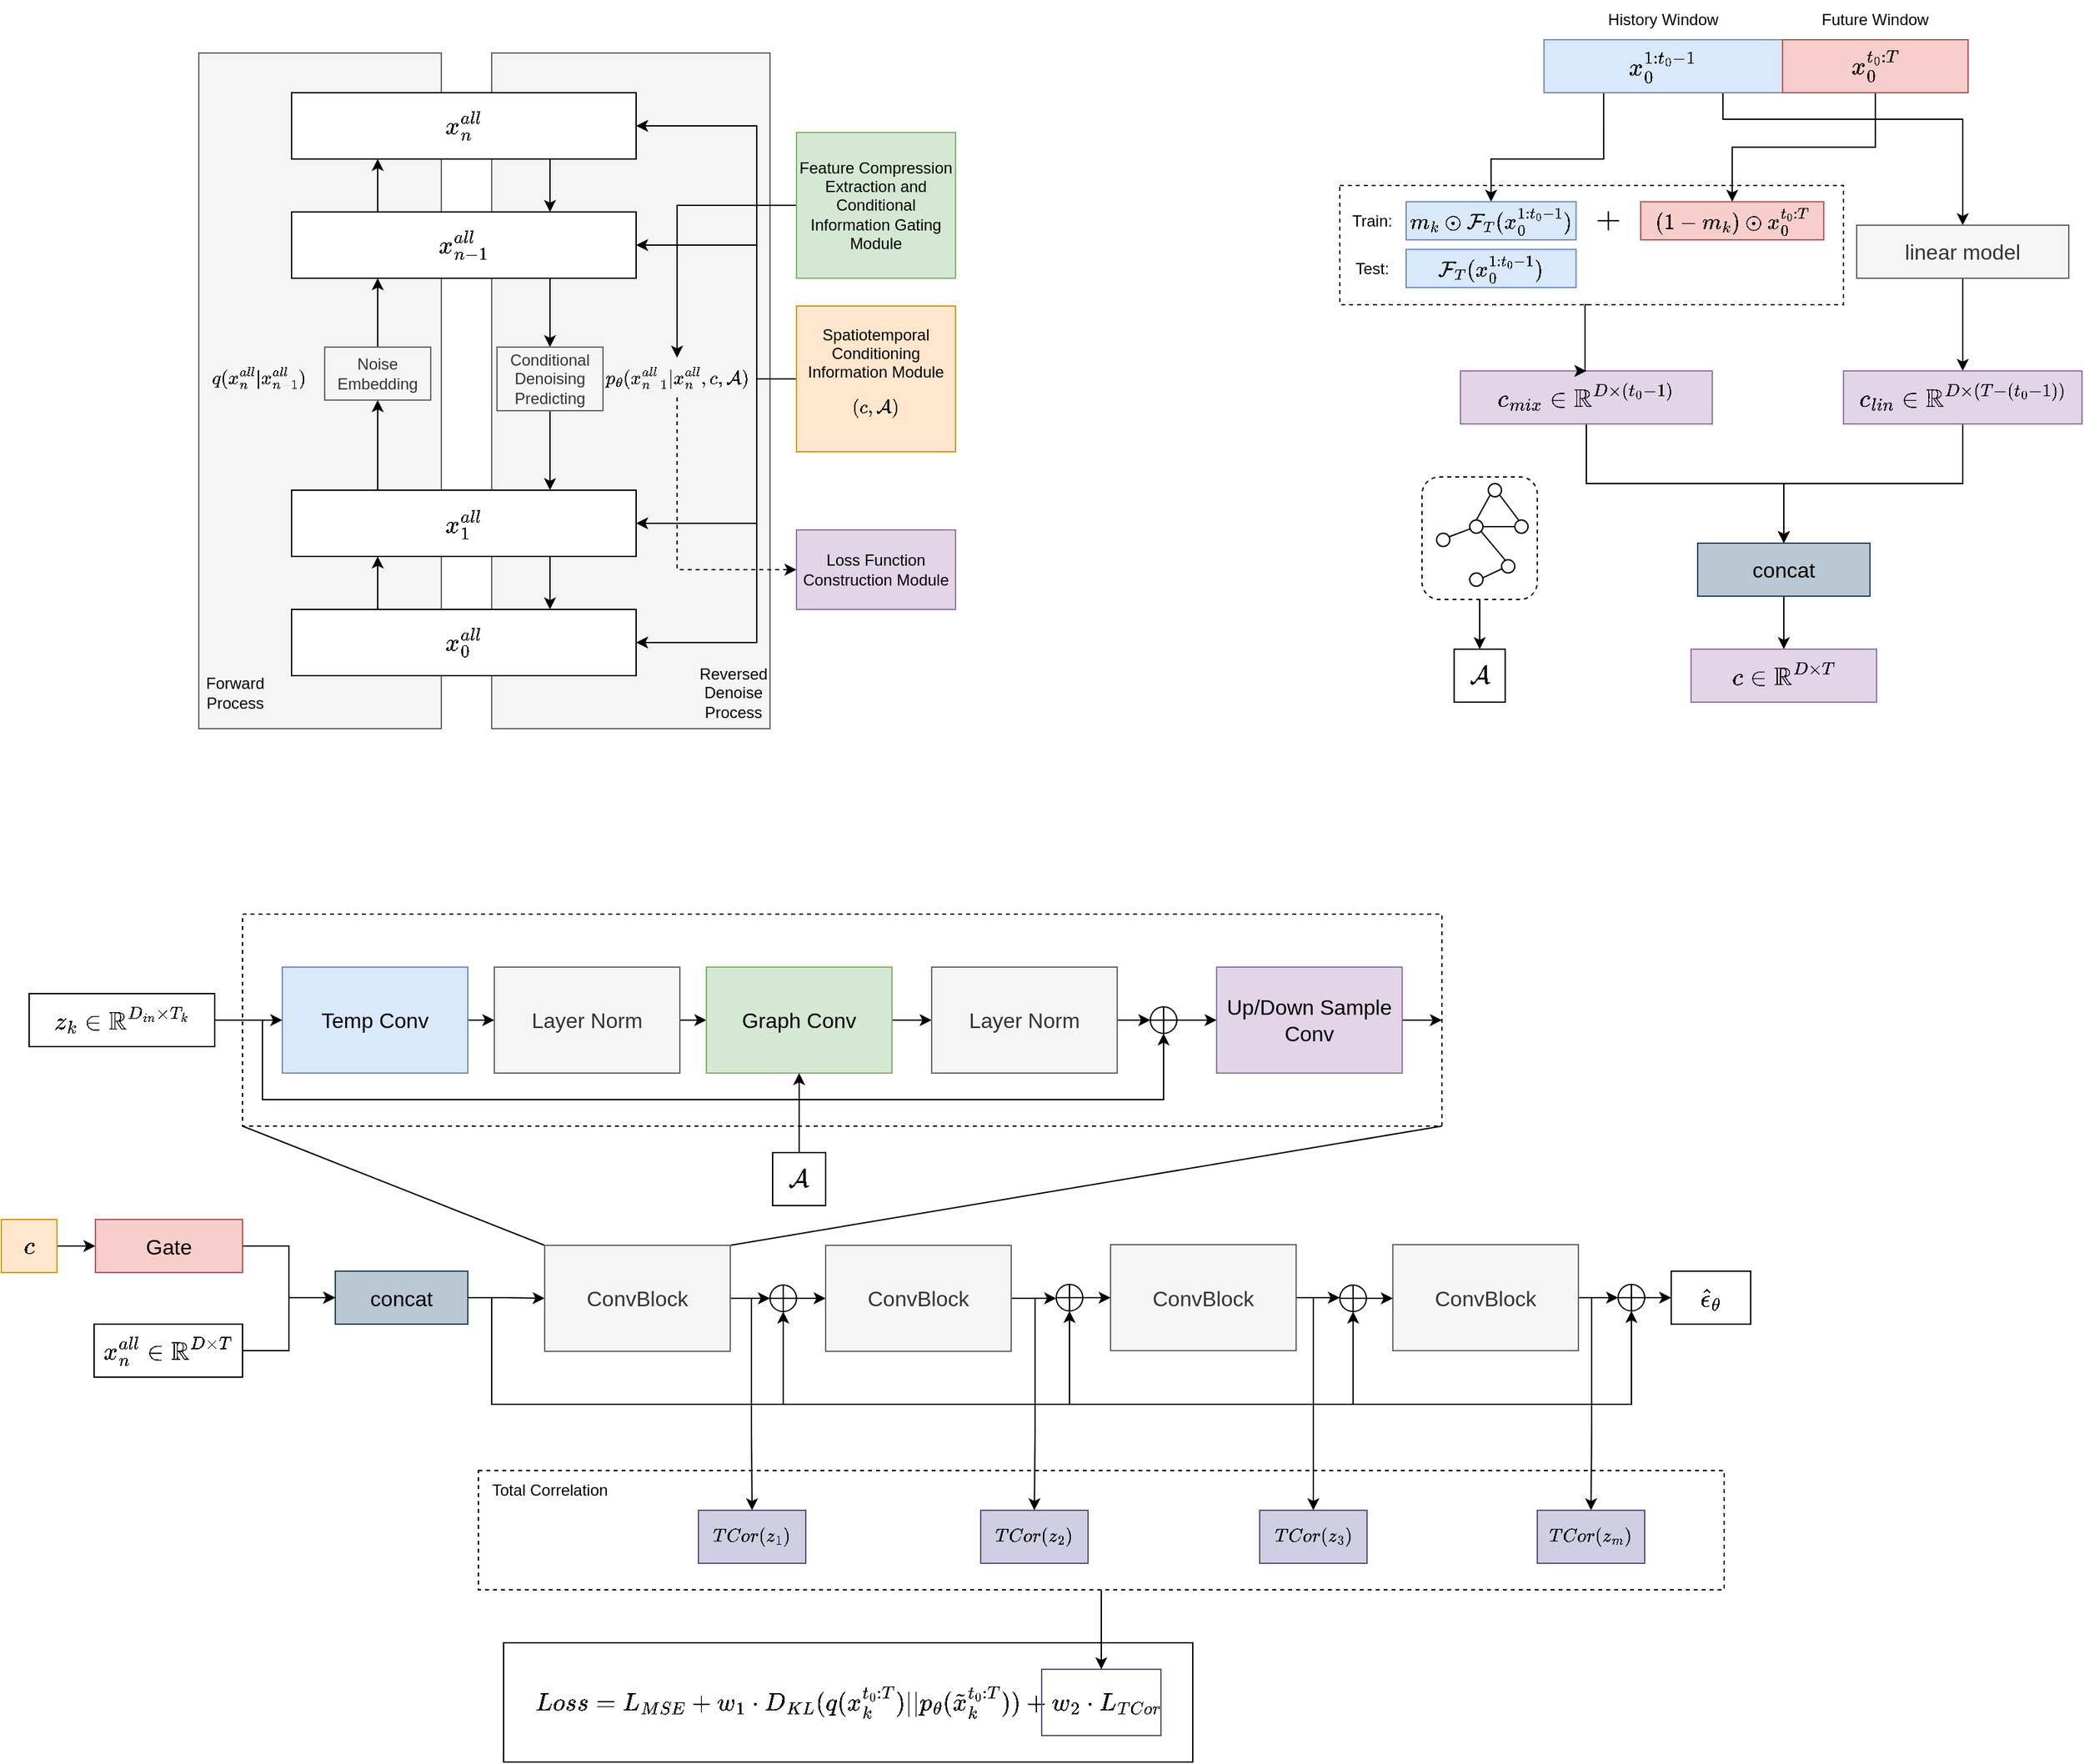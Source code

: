 <mxfile version="26.0.15">
  <diagram name="第 1 页" id="KWx88xQyswHCOicduw9Z">
    <mxGraphModel dx="3272" dy="869" grid="1" gridSize="10" guides="1" tooltips="1" connect="1" arrows="1" fold="1" page="1" pageScale="1" pageWidth="827" pageHeight="1169" math="1" shadow="0">
      <root>
        <mxCell id="0" />
        <mxCell id="1" parent="0" />
        <mxCell id="ZKU5xI0TLplM3zQNoNZ5-23" value="" style="group" parent="1" vertex="1" connectable="0">
          <mxGeometry x="-380" y="300" width="380" height="90" as="geometry" />
        </mxCell>
        <mxCell id="ZKU5xI0TLplM3zQNoNZ5-13" value="" style="rounded=0;whiteSpace=wrap;html=1;dashed=1;" parent="ZKU5xI0TLplM3zQNoNZ5-23" vertex="1">
          <mxGeometry width="380" height="90" as="geometry" />
        </mxCell>
        <mxCell id="ZKU5xI0TLplM3zQNoNZ5-4" value="Train:" style="text;html=1;align=center;verticalAlign=middle;whiteSpace=wrap;rounded=0;" parent="ZKU5xI0TLplM3zQNoNZ5-23" vertex="1">
          <mxGeometry y="15.84" width="48.75" height="21.6" as="geometry" />
        </mxCell>
        <mxCell id="ZKU5xI0TLplM3zQNoNZ5-5" value="Test:" style="text;html=1;align=center;verticalAlign=middle;whiteSpace=wrap;rounded=0;" parent="ZKU5xI0TLplM3zQNoNZ5-23" vertex="1">
          <mxGeometry y="51.84" width="48.75" height="21.6" as="geometry" />
        </mxCell>
        <mxCell id="ZKU5xI0TLplM3zQNoNZ5-9" value="$$m_k \odot \mathcal{F}_{T}(x^{1:{t_0} - 1}_{0})$$" style="rounded=0;whiteSpace=wrap;html=1;fontSize=14;fillColor=#dae8fc;strokeColor=#6c8ebf;" parent="ZKU5xI0TLplM3zQNoNZ5-23" vertex="1">
          <mxGeometry x="50" y="12.24" width="128.25" height="28.8" as="geometry" />
        </mxCell>
        <mxCell id="ZKU5xI0TLplM3zQNoNZ5-10" value="$$(1 - m_k) \odot x^{t_{0} : T}_{0}$$" style="rounded=0;whiteSpace=wrap;html=1;fontSize=14;fillColor=#f8cecc;strokeColor=#b85450;" parent="ZKU5xI0TLplM3zQNoNZ5-23" vertex="1">
          <mxGeometry x="227.0" y="12.24" width="138.125" height="28.8" as="geometry" />
        </mxCell>
        <mxCell id="ZKU5xI0TLplM3zQNoNZ5-11" value="" style="shape=cross;whiteSpace=wrap;html=1;size=0;" parent="ZKU5xI0TLplM3zQNoNZ5-23" vertex="1">
          <mxGeometry x="194.5" y="19.44" width="16.25" height="14.4" as="geometry" />
        </mxCell>
        <mxCell id="ZKU5xI0TLplM3zQNoNZ5-12" value="$$\mathcal{F}_{T}(x^{1:{t_0} - 1}_{0})$$" style="rounded=0;whiteSpace=wrap;html=1;fontSize=14;fillColor=#dae8fc;strokeColor=#6c8ebf;" parent="ZKU5xI0TLplM3zQNoNZ5-23" vertex="1">
          <mxGeometry x="50" y="48.24" width="128.25" height="28.8" as="geometry" />
        </mxCell>
        <mxCell id="oNELUOZZtSvJ4hc-0XsP-104" value="$$Loss = L_{MSE} + w_1 \cdot D_{KL}(q(x_{k}^{t_0:T}) || p_{\theta}(\tilde{x}_{k}^{t_0:T})) + w_2 \cdot L_{TCor}$$" style="rounded=0;whiteSpace=wrap;html=1;fontSize=16;" parent="1" vertex="1">
          <mxGeometry x="-1011" y="1400" width="520" height="90" as="geometry" />
        </mxCell>
        <mxCell id="oNELUOZZtSvJ4hc-0XsP-108" style="edgeStyle=orthogonalEdgeStyle;rounded=0;orthogonalLoop=1;jettySize=auto;html=1;exitX=0.5;exitY=1;exitDx=0;exitDy=0;entryX=0.5;entryY=0;entryDx=0;entryDy=0;" parent="1" source="oNELUOZZtSvJ4hc-0XsP-77" target="oNELUOZZtSvJ4hc-0XsP-106" edge="1">
          <mxGeometry relative="1" as="geometry" />
        </mxCell>
        <mxCell id="oNELUOZZtSvJ4hc-0XsP-77" value="" style="rounded=0;whiteSpace=wrap;html=1;fontSize=16;dashed=1;" parent="1" vertex="1">
          <mxGeometry x="-1030" y="1270" width="940" height="90" as="geometry" />
        </mxCell>
        <mxCell id="oNELUOZZtSvJ4hc-0XsP-15" value="" style="rounded=0;whiteSpace=wrap;html=1;fontSize=16;dashed=1;" parent="1" vertex="1">
          <mxGeometry x="-1208" y="850" width="905" height="160" as="geometry" />
        </mxCell>
        <mxCell id="ZKU5xI0TLplM3zQNoNZ5-57" value="" style="group" parent="1" vertex="1" connectable="0">
          <mxGeometry x="-1020" y="200" width="210" height="510" as="geometry" />
        </mxCell>
        <mxCell id="ZKU5xI0TLplM3zQNoNZ5-58" value="" style="rounded=0;whiteSpace=wrap;html=1;fillColor=#f5f5f5;fontColor=#333333;strokeColor=#666666;" parent="ZKU5xI0TLplM3zQNoNZ5-57" vertex="1">
          <mxGeometry width="210" height="510" as="geometry" />
        </mxCell>
        <mxCell id="ZKU5xI0TLplM3zQNoNZ5-59" value="Reversed Denoise Process" style="text;html=1;align=center;verticalAlign=middle;whiteSpace=wrap;rounded=0;horizontal=1;" parent="ZKU5xI0TLplM3zQNoNZ5-57" vertex="1">
          <mxGeometry x="155.21" y="455" width="54.79" height="55" as="geometry" />
        </mxCell>
        <mxCell id="ZKU5xI0TLplM3zQNoNZ5-60" value="$$p_{\theta}(x_{n-1}^{all}|x_{n}^{all},c,\mathcal{A})$$" style="text;html=1;align=center;verticalAlign=middle;whiteSpace=wrap;rounded=0;" parent="ZKU5xI0TLplM3zQNoNZ5-57" vertex="1">
          <mxGeometry x="107.004" y="230" width="65.749" height="30" as="geometry" />
        </mxCell>
        <mxCell id="ZKU5xI0TLplM3zQNoNZ5-50" value="" style="group" parent="1" vertex="1" connectable="0">
          <mxGeometry x="-1241" y="200" width="183" height="510" as="geometry" />
        </mxCell>
        <mxCell id="ZKU5xI0TLplM3zQNoNZ5-39" value="" style="rounded=0;whiteSpace=wrap;html=1;fillColor=#f5f5f5;fontColor=#333333;strokeColor=#666666;" parent="ZKU5xI0TLplM3zQNoNZ5-50" vertex="1">
          <mxGeometry width="183.0" height="510" as="geometry" />
        </mxCell>
        <mxCell id="ZKU5xI0TLplM3zQNoNZ5-48" value="Forward Process" style="text;html=1;align=center;verticalAlign=middle;whiteSpace=wrap;rounded=0;horizontal=1;" parent="ZKU5xI0TLplM3zQNoNZ5-50" vertex="1">
          <mxGeometry y="455.0" width="54.79" height="55" as="geometry" />
        </mxCell>
        <mxCell id="ZKU5xI0TLplM3zQNoNZ5-56" value="$$q(x_{n}^{all}|x_{n-1}^{all})$$" style="text;html=1;align=center;verticalAlign=middle;whiteSpace=wrap;rounded=0;" parent="ZKU5xI0TLplM3zQNoNZ5-50" vertex="1">
          <mxGeometry x="12.054" y="230.0" width="65.749" height="30.0" as="geometry" />
        </mxCell>
        <mxCell id="kGb5HQO2wLgcptqTeg1q-35" style="edgeStyle=orthogonalEdgeStyle;rounded=0;orthogonalLoop=1;jettySize=auto;html=1;exitX=0.25;exitY=1;exitDx=0;exitDy=0;entryX=0.5;entryY=0;entryDx=0;entryDy=0;" edge="1" parent="1" source="ZKU5xI0TLplM3zQNoNZ5-1" target="ZKU5xI0TLplM3zQNoNZ5-9">
          <mxGeometry relative="1" as="geometry">
            <Array as="points">
              <mxPoint x="-181" y="280" />
              <mxPoint x="-266" y="280" />
            </Array>
          </mxGeometry>
        </mxCell>
        <mxCell id="kGb5HQO2wLgcptqTeg1q-36" style="edgeStyle=orthogonalEdgeStyle;rounded=0;orthogonalLoop=1;jettySize=auto;html=1;exitX=0.75;exitY=1;exitDx=0;exitDy=0;entryX=0.5;entryY=0;entryDx=0;entryDy=0;" edge="1" parent="1" source="ZKU5xI0TLplM3zQNoNZ5-1" target="ZKU5xI0TLplM3zQNoNZ5-20">
          <mxGeometry relative="1" as="geometry">
            <Array as="points">
              <mxPoint x="-91" y="250" />
              <mxPoint x="90" y="250" />
            </Array>
          </mxGeometry>
        </mxCell>
        <mxCell id="ZKU5xI0TLplM3zQNoNZ5-1" value="$$x_0^{1:t_{0}-1}$$" style="rounded=0;whiteSpace=wrap;html=1;fontSize=16;fillColor=#dae8fc;strokeColor=#6c8ebf;" parent="1" vertex="1">
          <mxGeometry x="-225.94" y="190" width="180" height="40" as="geometry" />
        </mxCell>
        <mxCell id="kGb5HQO2wLgcptqTeg1q-37" style="edgeStyle=orthogonalEdgeStyle;rounded=0;orthogonalLoop=1;jettySize=auto;html=1;exitX=0.5;exitY=1;exitDx=0;exitDy=0;entryX=0.5;entryY=0;entryDx=0;entryDy=0;" edge="1" parent="1" source="ZKU5xI0TLplM3zQNoNZ5-3" target="ZKU5xI0TLplM3zQNoNZ5-10">
          <mxGeometry relative="1" as="geometry" />
        </mxCell>
        <mxCell id="ZKU5xI0TLplM3zQNoNZ5-3" value="$$x_0^{t_{0}:T}$$" style="rounded=0;whiteSpace=wrap;html=1;fontSize=16;fillColor=#f8cecc;strokeColor=#b85450;" parent="1" vertex="1">
          <mxGeometry x="-45.94" y="190" width="140" height="40" as="geometry" />
        </mxCell>
        <mxCell id="ZKU5xI0TLplM3zQNoNZ5-6" value="History Window" style="text;html=1;align=center;verticalAlign=middle;whiteSpace=wrap;rounded=0;" parent="1" vertex="1">
          <mxGeometry x="-185.94" y="160" width="100" height="30" as="geometry" />
        </mxCell>
        <mxCell id="ZKU5xI0TLplM3zQNoNZ5-7" value="Future Window" style="text;html=1;align=center;verticalAlign=middle;whiteSpace=wrap;rounded=0;" parent="1" vertex="1">
          <mxGeometry x="-20.94" y="160" width="90" height="30" as="geometry" />
        </mxCell>
        <mxCell id="ZKU5xI0TLplM3zQNoNZ5-25" style="edgeStyle=orthogonalEdgeStyle;rounded=0;orthogonalLoop=1;jettySize=auto;html=1;exitX=0.5;exitY=1;exitDx=0;exitDy=0;entryX=0.5;entryY=0;entryDx=0;entryDy=0;" parent="1" source="ZKU5xI0TLplM3zQNoNZ5-17" target="ZKU5xI0TLplM3zQNoNZ5-26" edge="1">
          <mxGeometry relative="1" as="geometry">
            <mxPoint x="-50" y="560" as="targetPoint" />
          </mxGeometry>
        </mxCell>
        <mxCell id="ZKU5xI0TLplM3zQNoNZ5-17" value="$$c_{mix} \in \mathbb{R}^{D \times (t_0 - 1)}$$" style="rounded=0;whiteSpace=wrap;html=1;fontSize=16;fillColor=#e1d5e7;strokeColor=#9673a6;" parent="1" vertex="1">
          <mxGeometry x="-289" y="440" width="190" height="40" as="geometry" />
        </mxCell>
        <mxCell id="ZKU5xI0TLplM3zQNoNZ5-19" style="edgeStyle=orthogonalEdgeStyle;rounded=0;orthogonalLoop=1;jettySize=auto;html=1;exitX=0.5;exitY=1;exitDx=0;exitDy=0;entryX=0.5;entryY=0;entryDx=0;entryDy=0;" parent="1" source="ZKU5xI0TLplM3zQNoNZ5-13" target="ZKU5xI0TLplM3zQNoNZ5-17" edge="1">
          <mxGeometry relative="1" as="geometry">
            <Array as="points">
              <mxPoint x="-195" y="440" />
            </Array>
          </mxGeometry>
        </mxCell>
        <mxCell id="ZKU5xI0TLplM3zQNoNZ5-24" style="edgeStyle=orthogonalEdgeStyle;rounded=0;orthogonalLoop=1;jettySize=auto;html=1;exitX=0.5;exitY=1;exitDx=0;exitDy=0;entryX=0.5;entryY=0;entryDx=0;entryDy=0;" parent="1" source="ZKU5xI0TLplM3zQNoNZ5-20" target="ZKU5xI0TLplM3zQNoNZ5-22" edge="1">
          <mxGeometry relative="1" as="geometry" />
        </mxCell>
        <mxCell id="ZKU5xI0TLplM3zQNoNZ5-20" value="linear model" style="rounded=0;whiteSpace=wrap;html=1;fontSize=16;fillColor=#f5f5f5;strokeColor=#666666;fontColor=#333333;" parent="1" vertex="1">
          <mxGeometry x="10" y="330" width="160" height="40" as="geometry" />
        </mxCell>
        <mxCell id="ZKU5xI0TLplM3zQNoNZ5-27" style="edgeStyle=orthogonalEdgeStyle;rounded=0;orthogonalLoop=1;jettySize=auto;html=1;exitX=0.5;exitY=1;exitDx=0;exitDy=0;entryX=0.5;entryY=0;entryDx=0;entryDy=0;" parent="1" source="ZKU5xI0TLplM3zQNoNZ5-22" target="ZKU5xI0TLplM3zQNoNZ5-26" edge="1">
          <mxGeometry relative="1" as="geometry" />
        </mxCell>
        <mxCell id="ZKU5xI0TLplM3zQNoNZ5-22" value="$$c_{lin} \in \mathbb{R}^{D \times (T - (t_0 - 1))}$$" style="rounded=0;whiteSpace=wrap;html=1;fontSize=16;fillColor=#e1d5e7;strokeColor=#9673a6;" parent="1" vertex="1">
          <mxGeometry y="440" width="180" height="40" as="geometry" />
        </mxCell>
        <mxCell id="ZKU5xI0TLplM3zQNoNZ5-29" style="edgeStyle=orthogonalEdgeStyle;rounded=0;orthogonalLoop=1;jettySize=auto;html=1;exitX=0.5;exitY=1;exitDx=0;exitDy=0;entryX=0.5;entryY=0;entryDx=0;entryDy=0;" parent="1" source="ZKU5xI0TLplM3zQNoNZ5-26" target="ZKU5xI0TLplM3zQNoNZ5-28" edge="1">
          <mxGeometry relative="1" as="geometry" />
        </mxCell>
        <mxCell id="ZKU5xI0TLplM3zQNoNZ5-26" value="concat" style="rounded=0;whiteSpace=wrap;html=1;fontSize=16;fillColor=#bac8d3;strokeColor=#23445d;" parent="1" vertex="1">
          <mxGeometry x="-110" y="570" width="130" height="40" as="geometry" />
        </mxCell>
        <mxCell id="ZKU5xI0TLplM3zQNoNZ5-28" value="$$c \in \mathbb{R}^{D \times T}$$" style="rounded=0;whiteSpace=wrap;html=1;fontSize=16;fillColor=#e1d5e7;strokeColor=#9673a6;" parent="1" vertex="1">
          <mxGeometry x="-115" y="650" width="140" height="40" as="geometry" />
        </mxCell>
        <mxCell id="ZKU5xI0TLplM3zQNoNZ5-41" style="edgeStyle=orthogonalEdgeStyle;rounded=0;orthogonalLoop=1;jettySize=auto;html=1;exitX=0.25;exitY=0;exitDx=0;exitDy=0;entryX=0.5;entryY=1;entryDx=0;entryDy=0;" parent="1" source="ZKU5xI0TLplM3zQNoNZ5-31" target="ZKU5xI0TLplM3zQNoNZ5-47" edge="1">
          <mxGeometry relative="1" as="geometry">
            <mxPoint x="-1101" y="480" as="targetPoint" />
          </mxGeometry>
        </mxCell>
        <mxCell id="ZKU5xI0TLplM3zQNoNZ5-55" style="edgeStyle=orthogonalEdgeStyle;rounded=0;orthogonalLoop=1;jettySize=auto;html=1;exitX=0.75;exitY=1;exitDx=0;exitDy=0;entryX=0.75;entryY=0;entryDx=0;entryDy=0;" parent="1" source="ZKU5xI0TLplM3zQNoNZ5-31" target="ZKU5xI0TLplM3zQNoNZ5-32" edge="1">
          <mxGeometry relative="1" as="geometry" />
        </mxCell>
        <mxCell id="ZKU5xI0TLplM3zQNoNZ5-31" value="$$x_1^{all}$$" style="rounded=0;whiteSpace=wrap;html=1;strokeColor=default;align=center;verticalAlign=middle;fontFamily=Helvetica;fontSize=16;fontColor=default;fillColor=default;" parent="1" vertex="1">
          <mxGeometry x="-1171" y="530" width="260" height="50" as="geometry" />
        </mxCell>
        <mxCell id="ZKU5xI0TLplM3zQNoNZ5-40" style="edgeStyle=orthogonalEdgeStyle;rounded=0;orthogonalLoop=1;jettySize=auto;html=1;exitX=0.25;exitY=0;exitDx=0;exitDy=0;entryX=0.25;entryY=1;entryDx=0;entryDy=0;" parent="1" source="ZKU5xI0TLplM3zQNoNZ5-32" target="ZKU5xI0TLplM3zQNoNZ5-31" edge="1">
          <mxGeometry relative="1" as="geometry" />
        </mxCell>
        <mxCell id="ZKU5xI0TLplM3zQNoNZ5-32" value="$$x_0^{all}$$" style="rounded=0;whiteSpace=wrap;html=1;fontSize=16;" parent="1" vertex="1">
          <mxGeometry x="-1171" y="620" width="260" height="50" as="geometry" />
        </mxCell>
        <mxCell id="ZKU5xI0TLplM3zQNoNZ5-42" style="edgeStyle=orthogonalEdgeStyle;rounded=0;orthogonalLoop=1;jettySize=auto;html=1;exitX=0.25;exitY=0;exitDx=0;exitDy=0;entryX=0.25;entryY=1;entryDx=0;entryDy=0;" parent="1" source="ZKU5xI0TLplM3zQNoNZ5-33" target="ZKU5xI0TLplM3zQNoNZ5-34" edge="1">
          <mxGeometry relative="1" as="geometry" />
        </mxCell>
        <mxCell id="ZKU5xI0TLplM3zQNoNZ5-53" style="edgeStyle=orthogonalEdgeStyle;rounded=0;orthogonalLoop=1;jettySize=auto;html=1;exitX=0.75;exitY=1;exitDx=0;exitDy=0;entryX=0.5;entryY=0;entryDx=0;entryDy=0;" parent="1" source="ZKU5xI0TLplM3zQNoNZ5-33" target="ZKU5xI0TLplM3zQNoNZ5-52" edge="1">
          <mxGeometry relative="1" as="geometry" />
        </mxCell>
        <mxCell id="ZKU5xI0TLplM3zQNoNZ5-33" value="$$x_{n-1}^{all}$$" style="rounded=0;whiteSpace=wrap;html=1;strokeColor=default;align=center;verticalAlign=middle;fontFamily=Helvetica;fontSize=16;fontColor=default;fillColor=default;" parent="1" vertex="1">
          <mxGeometry x="-1171" y="320" width="260" height="50" as="geometry" />
        </mxCell>
        <mxCell id="ZKU5xI0TLplM3zQNoNZ5-51" style="edgeStyle=orthogonalEdgeStyle;rounded=0;orthogonalLoop=1;jettySize=auto;html=1;exitX=0.75;exitY=1;exitDx=0;exitDy=0;entryX=0.75;entryY=0;entryDx=0;entryDy=0;" parent="1" source="ZKU5xI0TLplM3zQNoNZ5-34" target="ZKU5xI0TLplM3zQNoNZ5-33" edge="1">
          <mxGeometry relative="1" as="geometry" />
        </mxCell>
        <mxCell id="ZKU5xI0TLplM3zQNoNZ5-34" value="$$x_n^{all}$$" style="rounded=0;whiteSpace=wrap;html=1;strokeColor=default;align=center;verticalAlign=middle;fontFamily=Helvetica;fontSize=16;fontColor=default;fillColor=default;" parent="1" vertex="1">
          <mxGeometry x="-1171" y="230" width="260" height="50" as="geometry" />
        </mxCell>
        <mxCell id="ZKU5xI0TLplM3zQNoNZ5-44" style="edgeStyle=orthogonalEdgeStyle;rounded=0;orthogonalLoop=1;jettySize=auto;html=1;entryX=0.25;entryY=1;entryDx=0;entryDy=0;exitX=0.5;exitY=0;exitDx=0;exitDy=0;" parent="1" source="ZKU5xI0TLplM3zQNoNZ5-47" target="ZKU5xI0TLplM3zQNoNZ5-33" edge="1">
          <mxGeometry relative="1" as="geometry">
            <mxPoint x="-1111" y="430" as="sourcePoint" />
            <Array as="points" />
          </mxGeometry>
        </mxCell>
        <mxCell id="ZKU5xI0TLplM3zQNoNZ5-47" value="Noise Embedding" style="rounded=0;whiteSpace=wrap;html=1;fillColor=#f5f5f5;fontColor=#333333;strokeColor=#666666;" parent="1" vertex="1">
          <mxGeometry x="-1146" y="422" width="80" height="40" as="geometry" />
        </mxCell>
        <mxCell id="ZKU5xI0TLplM3zQNoNZ5-54" style="edgeStyle=orthogonalEdgeStyle;rounded=0;orthogonalLoop=1;jettySize=auto;html=1;exitX=0.5;exitY=1;exitDx=0;exitDy=0;entryX=0.75;entryY=0;entryDx=0;entryDy=0;" parent="1" source="ZKU5xI0TLplM3zQNoNZ5-52" target="ZKU5xI0TLplM3zQNoNZ5-31" edge="1">
          <mxGeometry relative="1" as="geometry" />
        </mxCell>
        <mxCell id="ZKU5xI0TLplM3zQNoNZ5-52" value="&lt;div&gt;Conditional Denoising Predicting&lt;/div&gt;" style="rounded=0;whiteSpace=wrap;html=1;fillColor=#f5f5f5;fontColor=#333333;strokeColor=#666666;" parent="1" vertex="1">
          <mxGeometry x="-1016" y="422" width="80" height="48" as="geometry" />
        </mxCell>
        <mxCell id="ZKU5xI0TLplM3zQNoNZ5-63" style="edgeStyle=orthogonalEdgeStyle;rounded=0;orthogonalLoop=1;jettySize=auto;html=1;exitX=0;exitY=0.5;exitDx=0;exitDy=0;entryX=1;entryY=0.5;entryDx=0;entryDy=0;" parent="1" source="ZKU5xI0TLplM3zQNoNZ5-61" target="ZKU5xI0TLplM3zQNoNZ5-34" edge="1">
          <mxGeometry relative="1" as="geometry">
            <mxPoint x="-840" y="330" as="targetPoint" />
            <Array as="points">
              <mxPoint x="-820" y="446" />
              <mxPoint x="-820" y="255" />
            </Array>
          </mxGeometry>
        </mxCell>
        <mxCell id="ZKU5xI0TLplM3zQNoNZ5-64" style="edgeStyle=orthogonalEdgeStyle;rounded=0;orthogonalLoop=1;jettySize=auto;html=1;exitX=0;exitY=0.5;exitDx=0;exitDy=0;entryX=1;entryY=0.5;entryDx=0;entryDy=0;" parent="1" source="ZKU5xI0TLplM3zQNoNZ5-61" target="ZKU5xI0TLplM3zQNoNZ5-33" edge="1">
          <mxGeometry relative="1" as="geometry">
            <Array as="points">
              <mxPoint x="-820" y="446" />
              <mxPoint x="-820" y="345" />
            </Array>
          </mxGeometry>
        </mxCell>
        <mxCell id="ZKU5xI0TLplM3zQNoNZ5-65" style="edgeStyle=orthogonalEdgeStyle;rounded=0;orthogonalLoop=1;jettySize=auto;html=1;exitX=0;exitY=0.5;exitDx=0;exitDy=0;entryX=1;entryY=0.5;entryDx=0;entryDy=0;" parent="1" source="ZKU5xI0TLplM3zQNoNZ5-61" target="ZKU5xI0TLplM3zQNoNZ5-31" edge="1">
          <mxGeometry relative="1" as="geometry">
            <Array as="points">
              <mxPoint x="-820" y="446" />
              <mxPoint x="-820" y="555" />
            </Array>
          </mxGeometry>
        </mxCell>
        <mxCell id="ZKU5xI0TLplM3zQNoNZ5-66" style="edgeStyle=orthogonalEdgeStyle;rounded=0;orthogonalLoop=1;jettySize=auto;html=1;exitX=0;exitY=0.5;exitDx=0;exitDy=0;entryX=1;entryY=0.5;entryDx=0;entryDy=0;" parent="1" source="ZKU5xI0TLplM3zQNoNZ5-61" target="ZKU5xI0TLplM3zQNoNZ5-32" edge="1">
          <mxGeometry relative="1" as="geometry">
            <Array as="points">
              <mxPoint x="-820" y="446" />
              <mxPoint x="-820" y="645" />
            </Array>
          </mxGeometry>
        </mxCell>
        <mxCell id="ZKU5xI0TLplM3zQNoNZ5-61" value="&lt;div&gt;Spatiotemporal Conditioning Information Module&lt;/div&gt;&lt;div&gt;$$(c,\mathcal{A})$$&lt;/div&gt;" style="rounded=0;whiteSpace=wrap;html=1;fillColor=#ffe6cc;strokeColor=#d79b00;" parent="1" vertex="1">
          <mxGeometry x="-790" y="391" width="120" height="110" as="geometry" />
        </mxCell>
        <mxCell id="ZKU5xI0TLplM3zQNoNZ5-68" style="edgeStyle=orthogonalEdgeStyle;rounded=0;orthogonalLoop=1;jettySize=auto;html=1;exitX=0;exitY=0.5;exitDx=0;exitDy=0;entryX=0.5;entryY=0;entryDx=0;entryDy=0;" parent="1" source="ZKU5xI0TLplM3zQNoNZ5-67" target="ZKU5xI0TLplM3zQNoNZ5-60" edge="1">
          <mxGeometry relative="1" as="geometry" />
        </mxCell>
        <mxCell id="ZKU5xI0TLplM3zQNoNZ5-67" value="&lt;p&gt;Feature Compression Extraction and Conditional Information Gating Module&lt;/p&gt;" style="rounded=0;whiteSpace=wrap;html=1;fillColor=#d5e8d4;strokeColor=#82b366;" parent="1" vertex="1">
          <mxGeometry x="-790" y="260" width="120" height="110" as="geometry" />
        </mxCell>
        <mxCell id="ZKU5xI0TLplM3zQNoNZ5-70" value="&lt;p&gt;Loss Function Construction Module&lt;/p&gt;" style="rounded=0;whiteSpace=wrap;html=1;fillColor=#e1d5e7;strokeColor=#9673a6;" parent="1" vertex="1">
          <mxGeometry x="-790" y="560" width="120" height="60" as="geometry" />
        </mxCell>
        <mxCell id="oNELUOZZtSvJ4hc-0XsP-17" style="edgeStyle=orthogonalEdgeStyle;rounded=0;orthogonalLoop=1;jettySize=auto;html=1;exitX=1;exitY=0.5;exitDx=0;exitDy=0;entryX=0;entryY=0.5;entryDx=0;entryDy=0;" parent="1" source="oNELUOZZtSvJ4hc-0XsP-1" target="oNELUOZZtSvJ4hc-0XsP-8" edge="1">
          <mxGeometry relative="1" as="geometry" />
        </mxCell>
        <mxCell id="oNELUOZZtSvJ4hc-0XsP-65" style="edgeStyle=orthogonalEdgeStyle;rounded=0;orthogonalLoop=1;jettySize=auto;html=1;exitX=1;exitY=0.5;exitDx=0;exitDy=0;entryX=0.5;entryY=1;entryDx=0;entryDy=0;" parent="1" source="oNELUOZZtSvJ4hc-0XsP-1" target="oNELUOZZtSvJ4hc-0XsP-55" edge="1">
          <mxGeometry relative="1" as="geometry">
            <Array as="points">
              <mxPoint x="-1020" y="1140" />
              <mxPoint x="-1020" y="1220" />
              <mxPoint x="-800" y="1220" />
            </Array>
          </mxGeometry>
        </mxCell>
        <mxCell id="oNELUOZZtSvJ4hc-0XsP-88" style="edgeStyle=orthogonalEdgeStyle;rounded=0;orthogonalLoop=1;jettySize=auto;html=1;exitX=1;exitY=0.5;exitDx=0;exitDy=0;entryX=0.5;entryY=1;entryDx=0;entryDy=0;" parent="1" source="oNELUOZZtSvJ4hc-0XsP-1" target="oNELUOZZtSvJ4hc-0XsP-57" edge="1">
          <mxGeometry relative="1" as="geometry">
            <Array as="points">
              <mxPoint x="-1020" y="1140" />
              <mxPoint x="-1020" y="1220" />
              <mxPoint x="-370" y="1220" />
            </Array>
          </mxGeometry>
        </mxCell>
        <mxCell id="oNELUOZZtSvJ4hc-0XsP-90" style="edgeStyle=orthogonalEdgeStyle;rounded=0;orthogonalLoop=1;jettySize=auto;html=1;exitX=1;exitY=0.5;exitDx=0;exitDy=0;entryX=0.5;entryY=1;entryDx=0;entryDy=0;" parent="1" source="oNELUOZZtSvJ4hc-0XsP-1" target="oNELUOZZtSvJ4hc-0XsP-68" edge="1">
          <mxGeometry relative="1" as="geometry">
            <Array as="points">
              <mxPoint x="-1020" y="1140" />
              <mxPoint x="-1020" y="1220" />
              <mxPoint x="-160" y="1220" />
            </Array>
          </mxGeometry>
        </mxCell>
        <mxCell id="oNELUOZZtSvJ4hc-0XsP-99" style="edgeStyle=orthogonalEdgeStyle;rounded=0;orthogonalLoop=1;jettySize=auto;html=1;exitX=1;exitY=0.5;exitDx=0;exitDy=0;entryX=0.5;entryY=1;entryDx=0;entryDy=0;" parent="1" source="oNELUOZZtSvJ4hc-0XsP-1" target="oNELUOZZtSvJ4hc-0XsP-56" edge="1">
          <mxGeometry relative="1" as="geometry">
            <Array as="points">
              <mxPoint x="-1020" y="1139" />
              <mxPoint x="-1020" y="1220" />
              <mxPoint x="-584" y="1220" />
            </Array>
          </mxGeometry>
        </mxCell>
        <mxCell id="oNELUOZZtSvJ4hc-0XsP-1" value="concat" style="rounded=0;whiteSpace=wrap;html=1;fontSize=16;fillColor=#bac8d3;strokeColor=#23445d;" parent="1" vertex="1">
          <mxGeometry x="-1138" y="1119.5" width="100" height="40" as="geometry" />
        </mxCell>
        <mxCell id="oNELUOZZtSvJ4hc-0XsP-5" style="edgeStyle=orthogonalEdgeStyle;rounded=0;orthogonalLoop=1;jettySize=auto;html=1;exitX=1;exitY=0.5;exitDx=0;exitDy=0;entryX=0;entryY=0.5;entryDx=0;entryDy=0;" parent="1" source="oNELUOZZtSvJ4hc-0XsP-2" target="oNELUOZZtSvJ4hc-0XsP-4" edge="1">
          <mxGeometry relative="1" as="geometry" />
        </mxCell>
        <mxCell id="oNELUOZZtSvJ4hc-0XsP-2" value="$$c$$" style="rounded=0;whiteSpace=wrap;html=1;fontSize=16;fillColor=#ffe6cc;strokeColor=#d79b00;" parent="1" vertex="1">
          <mxGeometry x="-1390" y="1080.5" width="42" height="40" as="geometry" />
        </mxCell>
        <mxCell id="oNELUOZZtSvJ4hc-0XsP-6" style="edgeStyle=orthogonalEdgeStyle;rounded=0;orthogonalLoop=1;jettySize=auto;html=1;exitX=1;exitY=0.5;exitDx=0;exitDy=0;entryX=0;entryY=0.5;entryDx=0;entryDy=0;" parent="1" source="oNELUOZZtSvJ4hc-0XsP-3" target="oNELUOZZtSvJ4hc-0XsP-1" edge="1">
          <mxGeometry relative="1" as="geometry" />
        </mxCell>
        <mxCell id="oNELUOZZtSvJ4hc-0XsP-3" value="$$x_n^{all} \in \mathbb{R}^{D \times T}$$" style="rounded=0;whiteSpace=wrap;html=1;fontSize=16;" parent="1" vertex="1">
          <mxGeometry x="-1320" y="1159.5" width="112" height="40" as="geometry" />
        </mxCell>
        <mxCell id="oNELUOZZtSvJ4hc-0XsP-7" style="edgeStyle=orthogonalEdgeStyle;rounded=0;orthogonalLoop=1;jettySize=auto;html=1;exitX=1;exitY=0.5;exitDx=0;exitDy=0;entryX=0;entryY=0.5;entryDx=0;entryDy=0;" parent="1" source="oNELUOZZtSvJ4hc-0XsP-4" target="oNELUOZZtSvJ4hc-0XsP-1" edge="1">
          <mxGeometry relative="1" as="geometry" />
        </mxCell>
        <mxCell id="oNELUOZZtSvJ4hc-0XsP-4" value="Gate" style="rounded=0;whiteSpace=wrap;html=1;fontSize=16;fillColor=#f8cecc;strokeColor=#b85450;" parent="1" vertex="1">
          <mxGeometry x="-1319" y="1080.5" width="111" height="40" as="geometry" />
        </mxCell>
        <mxCell id="oNELUOZZtSvJ4hc-0XsP-22" style="rounded=0;orthogonalLoop=1;jettySize=auto;html=1;exitX=0;exitY=0;exitDx=0;exitDy=0;endArrow=none;startFill=0;entryX=0;entryY=1;entryDx=0;entryDy=0;" parent="1" source="oNELUOZZtSvJ4hc-0XsP-8" target="oNELUOZZtSvJ4hc-0XsP-15" edge="1">
          <mxGeometry relative="1" as="geometry">
            <mxPoint x="-1050" y="1200" as="targetPoint" />
          </mxGeometry>
        </mxCell>
        <mxCell id="oNELUOZZtSvJ4hc-0XsP-23" style="rounded=0;orthogonalLoop=1;jettySize=auto;html=1;exitX=1;exitY=0;exitDx=0;exitDy=0;entryX=1;entryY=1;entryDx=0;entryDy=0;endArrow=none;startFill=0;" parent="1" source="oNELUOZZtSvJ4hc-0XsP-8" target="oNELUOZZtSvJ4hc-0XsP-15" edge="1">
          <mxGeometry relative="1" as="geometry" />
        </mxCell>
        <mxCell id="oNELUOZZtSvJ4hc-0XsP-59" style="edgeStyle=orthogonalEdgeStyle;rounded=0;orthogonalLoop=1;jettySize=auto;html=1;exitX=1;exitY=0.5;exitDx=0;exitDy=0;entryX=0;entryY=0.5;entryDx=0;entryDy=0;" parent="1" source="oNELUOZZtSvJ4hc-0XsP-8" target="oNELUOZZtSvJ4hc-0XsP-55" edge="1">
          <mxGeometry relative="1" as="geometry" />
        </mxCell>
        <mxCell id="oNELUOZZtSvJ4hc-0XsP-78" style="edgeStyle=orthogonalEdgeStyle;rounded=0;orthogonalLoop=1;jettySize=auto;html=1;exitX=1;exitY=0.5;exitDx=0;exitDy=0;entryX=0.5;entryY=0;entryDx=0;entryDy=0;" parent="1" source="oNELUOZZtSvJ4hc-0XsP-8" target="oNELUOZZtSvJ4hc-0XsP-73" edge="1">
          <mxGeometry relative="1" as="geometry">
            <Array as="points">
              <mxPoint x="-824" y="1140" />
              <mxPoint x="-824" y="1240" />
            </Array>
          </mxGeometry>
        </mxCell>
        <mxCell id="oNELUOZZtSvJ4hc-0XsP-8" value="ConvBlock" style="rounded=0;whiteSpace=wrap;html=1;fontSize=16;fillColor=#f5f5f5;fontColor=#333333;strokeColor=#666666;" parent="1" vertex="1">
          <mxGeometry x="-980" y="1100" width="140" height="80" as="geometry" />
        </mxCell>
        <mxCell id="oNELUOZZtSvJ4hc-0XsP-61" style="edgeStyle=orthogonalEdgeStyle;rounded=0;orthogonalLoop=1;jettySize=auto;html=1;exitX=1;exitY=0.5;exitDx=0;exitDy=0;entryX=0;entryY=0.5;entryDx=0;entryDy=0;" parent="1" source="oNELUOZZtSvJ4hc-0XsP-9" target="oNELUOZZtSvJ4hc-0XsP-56" edge="1">
          <mxGeometry relative="1" as="geometry" />
        </mxCell>
        <mxCell id="oNELUOZZtSvJ4hc-0XsP-96" style="edgeStyle=orthogonalEdgeStyle;rounded=0;orthogonalLoop=1;jettySize=auto;html=1;exitX=1;exitY=0.5;exitDx=0;exitDy=0;entryX=0.5;entryY=0;entryDx=0;entryDy=0;" parent="1" source="oNELUOZZtSvJ4hc-0XsP-9" target="oNELUOZZtSvJ4hc-0XsP-91" edge="1">
          <mxGeometry relative="1" as="geometry">
            <Array as="points">
              <mxPoint x="-610" y="1140" />
              <mxPoint x="-610" y="1240" />
              <mxPoint x="-610" y="1240" />
            </Array>
          </mxGeometry>
        </mxCell>
        <mxCell id="oNELUOZZtSvJ4hc-0XsP-9" value="ConvBlock" style="rounded=0;whiteSpace=wrap;html=1;fontSize=16;fillColor=#f5f5f5;fontColor=#333333;strokeColor=#666666;" parent="1" vertex="1">
          <mxGeometry x="-768" y="1100" width="140" height="80" as="geometry" />
        </mxCell>
        <mxCell id="oNELUOZZtSvJ4hc-0XsP-63" style="edgeStyle=orthogonalEdgeStyle;rounded=0;orthogonalLoop=1;jettySize=auto;html=1;exitX=1;exitY=0.5;exitDx=0;exitDy=0;entryX=0;entryY=0.5;entryDx=0;entryDy=0;" parent="1" source="oNELUOZZtSvJ4hc-0XsP-10" target="oNELUOZZtSvJ4hc-0XsP-57" edge="1">
          <mxGeometry relative="1" as="geometry" />
        </mxCell>
        <mxCell id="oNELUOZZtSvJ4hc-0XsP-98" style="edgeStyle=orthogonalEdgeStyle;rounded=0;orthogonalLoop=1;jettySize=auto;html=1;exitX=1;exitY=0.5;exitDx=0;exitDy=0;entryX=0.5;entryY=0;entryDx=0;entryDy=0;" parent="1" source="oNELUOZZtSvJ4hc-0XsP-10" target="oNELUOZZtSvJ4hc-0XsP-92" edge="1">
          <mxGeometry relative="1" as="geometry">
            <Array as="points">
              <mxPoint x="-400" y="1140" />
            </Array>
          </mxGeometry>
        </mxCell>
        <mxCell id="oNELUOZZtSvJ4hc-0XsP-10" value="ConvBlock" style="rounded=0;whiteSpace=wrap;html=1;fontSize=16;fillColor=#f5f5f5;fontColor=#333333;strokeColor=#666666;" parent="1" vertex="1">
          <mxGeometry x="-553" y="1099.5" width="140" height="80" as="geometry" />
        </mxCell>
        <mxCell id="oNELUOZZtSvJ4hc-0XsP-69" style="edgeStyle=orthogonalEdgeStyle;rounded=0;orthogonalLoop=1;jettySize=auto;html=1;exitX=1;exitY=0.5;exitDx=0;exitDy=0;entryX=0;entryY=0.5;entryDx=0;entryDy=0;" parent="1" source="oNELUOZZtSvJ4hc-0XsP-11" target="oNELUOZZtSvJ4hc-0XsP-68" edge="1">
          <mxGeometry relative="1" as="geometry" />
        </mxCell>
        <mxCell id="oNELUOZZtSvJ4hc-0XsP-101" style="edgeStyle=orthogonalEdgeStyle;rounded=0;orthogonalLoop=1;jettySize=auto;html=1;exitX=1;exitY=0.5;exitDx=0;exitDy=0;entryX=0.5;entryY=0;entryDx=0;entryDy=0;" parent="1" source="oNELUOZZtSvJ4hc-0XsP-11" target="oNELUOZZtSvJ4hc-0XsP-93" edge="1">
          <mxGeometry relative="1" as="geometry">
            <Array as="points">
              <mxPoint x="-190" y="1139" />
              <mxPoint x="-190" y="1240" />
            </Array>
          </mxGeometry>
        </mxCell>
        <mxCell id="oNELUOZZtSvJ4hc-0XsP-11" value="ConvBlock" style="rounded=0;whiteSpace=wrap;html=1;fontSize=16;fillColor=#f5f5f5;fontColor=#333333;strokeColor=#666666;" parent="1" vertex="1">
          <mxGeometry x="-340" y="1099.5" width="140" height="80" as="geometry" />
        </mxCell>
        <mxCell id="oNELUOZZtSvJ4hc-0XsP-32" style="edgeStyle=orthogonalEdgeStyle;rounded=0;orthogonalLoop=1;jettySize=auto;html=1;exitX=1;exitY=0.5;exitDx=0;exitDy=0;entryX=0;entryY=0.5;entryDx=0;entryDy=0;" parent="1" source="oNELUOZZtSvJ4hc-0XsP-16" target="oNELUOZZtSvJ4hc-0XsP-18" edge="1">
          <mxGeometry relative="1" as="geometry" />
        </mxCell>
        <mxCell id="oNELUOZZtSvJ4hc-0XsP-16" value="Temp Conv" style="rounded=0;whiteSpace=wrap;html=1;fontSize=16;fillColor=#dae8fc;strokeColor=#6c8ebf;" parent="1" vertex="1">
          <mxGeometry x="-1178" y="890" width="140" height="80" as="geometry" />
        </mxCell>
        <mxCell id="oNELUOZZtSvJ4hc-0XsP-35" style="edgeStyle=orthogonalEdgeStyle;rounded=0;orthogonalLoop=1;jettySize=auto;html=1;exitX=1;exitY=0.5;exitDx=0;exitDy=0;entryX=0;entryY=0.5;entryDx=0;entryDy=0;" parent="1" source="oNELUOZZtSvJ4hc-0XsP-18" target="oNELUOZZtSvJ4hc-0XsP-19" edge="1">
          <mxGeometry relative="1" as="geometry" />
        </mxCell>
        <mxCell id="oNELUOZZtSvJ4hc-0XsP-18" value="Layer Norm" style="rounded=0;whiteSpace=wrap;html=1;fontSize=16;fillColor=#f5f5f5;fontColor=#333333;strokeColor=#666666;" parent="1" vertex="1">
          <mxGeometry x="-1018" y="890" width="140" height="80" as="geometry" />
        </mxCell>
        <mxCell id="oNELUOZZtSvJ4hc-0XsP-36" style="edgeStyle=orthogonalEdgeStyle;rounded=0;orthogonalLoop=1;jettySize=auto;html=1;exitX=1;exitY=0.5;exitDx=0;exitDy=0;entryX=0;entryY=0.5;entryDx=0;entryDy=0;" parent="1" source="oNELUOZZtSvJ4hc-0XsP-19" target="oNELUOZZtSvJ4hc-0XsP-20" edge="1">
          <mxGeometry relative="1" as="geometry" />
        </mxCell>
        <mxCell id="oNELUOZZtSvJ4hc-0XsP-19" value="Graph Conv" style="rounded=0;whiteSpace=wrap;html=1;fontSize=16;fillColor=#d5e8d4;strokeColor=#82b366;" parent="1" vertex="1">
          <mxGeometry x="-858" y="890" width="140" height="80" as="geometry" />
        </mxCell>
        <mxCell id="oNELUOZZtSvJ4hc-0XsP-43" style="edgeStyle=orthogonalEdgeStyle;rounded=0;orthogonalLoop=1;jettySize=auto;html=1;exitX=1;exitY=0.5;exitDx=0;exitDy=0;entryX=0;entryY=0.5;entryDx=0;entryDy=0;" parent="1" source="oNELUOZZtSvJ4hc-0XsP-20" target="oNELUOZZtSvJ4hc-0XsP-42" edge="1">
          <mxGeometry relative="1" as="geometry" />
        </mxCell>
        <mxCell id="oNELUOZZtSvJ4hc-0XsP-20" value="Layer Norm" style="rounded=0;whiteSpace=wrap;html=1;fontSize=16;fillColor=#f5f5f5;fontColor=#333333;strokeColor=#666666;" parent="1" vertex="1">
          <mxGeometry x="-688" y="890" width="140" height="80" as="geometry" />
        </mxCell>
        <mxCell id="oNELUOZZtSvJ4hc-0XsP-48" style="edgeStyle=orthogonalEdgeStyle;rounded=0;orthogonalLoop=1;jettySize=auto;html=1;exitX=1;exitY=0.5;exitDx=0;exitDy=0;entryX=1;entryY=0.5;entryDx=0;entryDy=0;" parent="1" source="oNELUOZZtSvJ4hc-0XsP-21" target="oNELUOZZtSvJ4hc-0XsP-15" edge="1">
          <mxGeometry relative="1" as="geometry">
            <Array as="points">
              <mxPoint x="-303" y="930" />
              <mxPoint x="-303" y="930" />
            </Array>
          </mxGeometry>
        </mxCell>
        <mxCell id="oNELUOZZtSvJ4hc-0XsP-21" value="Up/Down Sample Conv" style="rounded=0;whiteSpace=wrap;html=1;fontSize=16;fillColor=#e1d5e7;strokeColor=#9673a6;" parent="1" vertex="1">
          <mxGeometry x="-473" y="890" width="140" height="80" as="geometry" />
        </mxCell>
        <mxCell id="oNELUOZZtSvJ4hc-0XsP-28" value="$$\hat{\epsilon}_{\theta}$$" style="rounded=0;whiteSpace=wrap;html=1;fontSize=16;" parent="1" vertex="1">
          <mxGeometry x="-130" y="1119.5" width="60" height="40" as="geometry" />
        </mxCell>
        <mxCell id="oNELUOZZtSvJ4hc-0XsP-53" style="edgeStyle=orthogonalEdgeStyle;rounded=0;orthogonalLoop=1;jettySize=auto;html=1;exitX=0.5;exitY=0;exitDx=0;exitDy=0;entryX=0.5;entryY=1;entryDx=0;entryDy=0;" parent="1" source="oNELUOZZtSvJ4hc-0XsP-30" target="oNELUOZZtSvJ4hc-0XsP-19" edge="1">
          <mxGeometry relative="1" as="geometry" />
        </mxCell>
        <mxCell id="oNELUOZZtSvJ4hc-0XsP-30" value="$$\mathcal{A}$$" style="rounded=0;whiteSpace=wrap;html=1;fontSize=16;" parent="1" vertex="1">
          <mxGeometry x="-808" y="1030" width="40" height="40" as="geometry" />
        </mxCell>
        <mxCell id="oNELUOZZtSvJ4hc-0XsP-34" style="edgeStyle=orthogonalEdgeStyle;rounded=0;orthogonalLoop=1;jettySize=auto;html=1;exitX=1;exitY=0.5;exitDx=0;exitDy=0;entryX=0;entryY=0.5;entryDx=0;entryDy=0;" parent="1" source="oNELUOZZtSvJ4hc-0XsP-33" target="oNELUOZZtSvJ4hc-0XsP-16" edge="1">
          <mxGeometry relative="1" as="geometry" />
        </mxCell>
        <mxCell id="oNELUOZZtSvJ4hc-0XsP-49" style="edgeStyle=orthogonalEdgeStyle;rounded=0;orthogonalLoop=1;jettySize=auto;html=1;exitX=1;exitY=0.5;exitDx=0;exitDy=0;entryX=0.5;entryY=1;entryDx=0;entryDy=0;" parent="1" source="oNELUOZZtSvJ4hc-0XsP-33" target="oNELUOZZtSvJ4hc-0XsP-42" edge="1">
          <mxGeometry relative="1" as="geometry">
            <Array as="points">
              <mxPoint x="-1193" y="930" />
              <mxPoint x="-1193" y="990" />
              <mxPoint x="-513" y="990" />
            </Array>
          </mxGeometry>
        </mxCell>
        <mxCell id="oNELUOZZtSvJ4hc-0XsP-33" value="$$z_k \in \mathbb{R}^{D_{in} \times T_k}$$" style="rounded=0;whiteSpace=wrap;html=1;fontSize=16;" parent="1" vertex="1">
          <mxGeometry x="-1369" y="910" width="140" height="40" as="geometry" />
        </mxCell>
        <mxCell id="oNELUOZZtSvJ4hc-0XsP-44" style="edgeStyle=orthogonalEdgeStyle;rounded=0;orthogonalLoop=1;jettySize=auto;html=1;exitX=1;exitY=0.5;exitDx=0;exitDy=0;entryX=0;entryY=0.5;entryDx=0;entryDy=0;" parent="1" source="oNELUOZZtSvJ4hc-0XsP-42" target="oNELUOZZtSvJ4hc-0XsP-21" edge="1">
          <mxGeometry relative="1" as="geometry" />
        </mxCell>
        <mxCell id="oNELUOZZtSvJ4hc-0XsP-42" value="" style="shape=orEllipse;perimeter=ellipsePerimeter;whiteSpace=wrap;html=1;backgroundOutline=1;" parent="1" vertex="1">
          <mxGeometry x="-523" y="920" width="20" height="20" as="geometry" />
        </mxCell>
        <mxCell id="oNELUOZZtSvJ4hc-0XsP-50" style="edgeStyle=orthogonalEdgeStyle;rounded=0;orthogonalLoop=1;jettySize=auto;html=1;exitX=0.5;exitY=1;exitDx=0;exitDy=0;entryX=0;entryY=0.5;entryDx=0;entryDy=0;dashed=1;" parent="1" source="ZKU5xI0TLplM3zQNoNZ5-60" target="ZKU5xI0TLplM3zQNoNZ5-70" edge="1">
          <mxGeometry relative="1" as="geometry" />
        </mxCell>
        <mxCell id="oNELUOZZtSvJ4hc-0XsP-60" style="edgeStyle=orthogonalEdgeStyle;rounded=0;orthogonalLoop=1;jettySize=auto;html=1;exitX=1;exitY=0.5;exitDx=0;exitDy=0;entryX=0;entryY=0.5;entryDx=0;entryDy=0;" parent="1" source="oNELUOZZtSvJ4hc-0XsP-55" target="oNELUOZZtSvJ4hc-0XsP-9" edge="1">
          <mxGeometry relative="1" as="geometry" />
        </mxCell>
        <mxCell id="oNELUOZZtSvJ4hc-0XsP-55" value="" style="shape=orEllipse;perimeter=ellipsePerimeter;whiteSpace=wrap;html=1;backgroundOutline=1;" parent="1" vertex="1">
          <mxGeometry x="-810" y="1130" width="20" height="20" as="geometry" />
        </mxCell>
        <mxCell id="oNELUOZZtSvJ4hc-0XsP-62" style="edgeStyle=orthogonalEdgeStyle;rounded=0;orthogonalLoop=1;jettySize=auto;html=1;exitX=1;exitY=0.5;exitDx=0;exitDy=0;entryX=0;entryY=0.5;entryDx=0;entryDy=0;" parent="1" source="oNELUOZZtSvJ4hc-0XsP-56" target="oNELUOZZtSvJ4hc-0XsP-10" edge="1">
          <mxGeometry relative="1" as="geometry" />
        </mxCell>
        <mxCell id="oNELUOZZtSvJ4hc-0XsP-56" value="" style="shape=orEllipse;perimeter=ellipsePerimeter;whiteSpace=wrap;html=1;backgroundOutline=1;" parent="1" vertex="1">
          <mxGeometry x="-594" y="1129.5" width="20" height="20" as="geometry" />
        </mxCell>
        <mxCell id="oNELUOZZtSvJ4hc-0XsP-64" style="edgeStyle=orthogonalEdgeStyle;rounded=0;orthogonalLoop=1;jettySize=auto;html=1;exitX=1;exitY=0.5;exitDx=0;exitDy=0;entryX=0;entryY=0.5;entryDx=0;entryDy=0;" parent="1" source="oNELUOZZtSvJ4hc-0XsP-57" target="oNELUOZZtSvJ4hc-0XsP-11" edge="1">
          <mxGeometry relative="1" as="geometry" />
        </mxCell>
        <mxCell id="oNELUOZZtSvJ4hc-0XsP-57" value="" style="shape=orEllipse;perimeter=ellipsePerimeter;whiteSpace=wrap;html=1;backgroundOutline=1;" parent="1" vertex="1">
          <mxGeometry x="-380" y="1130" width="20" height="20" as="geometry" />
        </mxCell>
        <mxCell id="oNELUOZZtSvJ4hc-0XsP-70" style="edgeStyle=orthogonalEdgeStyle;rounded=0;orthogonalLoop=1;jettySize=auto;html=1;exitX=1;exitY=0.5;exitDx=0;exitDy=0;entryX=0;entryY=0.5;entryDx=0;entryDy=0;" parent="1" source="oNELUOZZtSvJ4hc-0XsP-68" target="oNELUOZZtSvJ4hc-0XsP-28" edge="1">
          <mxGeometry relative="1" as="geometry" />
        </mxCell>
        <mxCell id="oNELUOZZtSvJ4hc-0XsP-68" value="" style="shape=orEllipse;perimeter=ellipsePerimeter;whiteSpace=wrap;html=1;backgroundOutline=1;" parent="1" vertex="1">
          <mxGeometry x="-170" y="1129.5" width="20" height="20" as="geometry" />
        </mxCell>
        <mxCell id="oNELUOZZtSvJ4hc-0XsP-73" value="$$TCor(z_1)$$" style="rounded=0;whiteSpace=wrap;html=1;fontSize=12;fillColor=#d0cee2;strokeColor=#56517e;" parent="1" vertex="1">
          <mxGeometry x="-864" y="1300" width="81" height="40" as="geometry" />
        </mxCell>
        <mxCell id="oNELUOZZtSvJ4hc-0XsP-91" value="$$TCor(z_2)$$" style="rounded=0;whiteSpace=wrap;html=1;fontSize=12;fillColor=#d0cee2;strokeColor=#56517e;" parent="1" vertex="1">
          <mxGeometry x="-651" y="1300" width="81" height="40" as="geometry" />
        </mxCell>
        <mxCell id="oNELUOZZtSvJ4hc-0XsP-92" value="$$TCor(z_3)$$" style="rounded=0;whiteSpace=wrap;html=1;fontSize=12;fillColor=#d0cee2;strokeColor=#56517e;" parent="1" vertex="1">
          <mxGeometry x="-440.5" y="1300" width="81" height="40" as="geometry" />
        </mxCell>
        <mxCell id="oNELUOZZtSvJ4hc-0XsP-93" value="$$TCor(z_m)$$" style="rounded=0;whiteSpace=wrap;html=1;fontSize=12;fillColor=#d0cee2;strokeColor=#56517e;" parent="1" vertex="1">
          <mxGeometry x="-231" y="1300" width="81" height="40" as="geometry" />
        </mxCell>
        <mxCell id="oNELUOZZtSvJ4hc-0XsP-103" value="Total Correlation" style="text;html=1;align=center;verticalAlign=middle;whiteSpace=wrap;rounded=0;" parent="1" vertex="1">
          <mxGeometry x="-1031" y="1270" width="110" height="30" as="geometry" />
        </mxCell>
        <mxCell id="oNELUOZZtSvJ4hc-0XsP-106" value="" style="rounded=0;whiteSpace=wrap;html=1;fillColor=none;strokeColor=#56517e;" parent="1" vertex="1">
          <mxGeometry x="-605" y="1420" width="90" height="50" as="geometry" />
        </mxCell>
        <mxCell id="kGb5HQO2wLgcptqTeg1q-28" value="" style="group" vertex="1" connectable="0" parent="1">
          <mxGeometry x="-318" y="520" width="87" height="92.5" as="geometry" />
        </mxCell>
        <mxCell id="kGb5HQO2wLgcptqTeg1q-23" value="" style="rounded=1;whiteSpace=wrap;html=1;fillColor=none;dashed=1;" vertex="1" parent="kGb5HQO2wLgcptqTeg1q-28">
          <mxGeometry width="87" height="92.5" as="geometry" />
        </mxCell>
        <mxCell id="kGb5HQO2wLgcptqTeg1q-8" value="" style="ellipse;whiteSpace=wrap;html=1;aspect=fixed;" vertex="1" parent="kGb5HQO2wLgcptqTeg1q-28">
          <mxGeometry x="50" y="5" width="10" height="10" as="geometry" />
        </mxCell>
        <mxCell id="kGb5HQO2wLgcptqTeg1q-9" value="" style="ellipse;whiteSpace=wrap;html=1;aspect=fixed;" vertex="1" parent="kGb5HQO2wLgcptqTeg1q-28">
          <mxGeometry x="70" y="32.5" width="10" height="10" as="geometry" />
        </mxCell>
        <mxCell id="kGb5HQO2wLgcptqTeg1q-14" style="rounded=0;orthogonalLoop=1;jettySize=auto;html=1;exitX=0.5;exitY=0;exitDx=0;exitDy=0;entryX=0;entryY=1;entryDx=0;entryDy=0;endArrow=none;startFill=0;" edge="1" parent="kGb5HQO2wLgcptqTeg1q-28" source="kGb5HQO2wLgcptqTeg1q-11" target="kGb5HQO2wLgcptqTeg1q-8">
          <mxGeometry relative="1" as="geometry" />
        </mxCell>
        <mxCell id="kGb5HQO2wLgcptqTeg1q-11" value="" style="ellipse;whiteSpace=wrap;html=1;aspect=fixed;" vertex="1" parent="kGb5HQO2wLgcptqTeg1q-28">
          <mxGeometry x="36" y="32.5" width="10" height="10" as="geometry" />
        </mxCell>
        <mxCell id="kGb5HQO2wLgcptqTeg1q-15" style="rounded=0;orthogonalLoop=1;jettySize=auto;html=1;exitX=0.312;exitY=0.037;exitDx=0;exitDy=0;entryX=1;entryY=1;entryDx=0;entryDy=0;endArrow=none;startFill=0;exitPerimeter=0;" edge="1" parent="kGb5HQO2wLgcptqTeg1q-28" source="kGb5HQO2wLgcptqTeg1q-9" target="kGb5HQO2wLgcptqTeg1q-8">
          <mxGeometry relative="1" as="geometry">
            <mxPoint x="50" y="42.5" as="sourcePoint" />
            <mxPoint x="63" y="19.5" as="targetPoint" />
          </mxGeometry>
        </mxCell>
        <mxCell id="kGb5HQO2wLgcptqTeg1q-16" style="rounded=0;orthogonalLoop=1;jettySize=auto;html=1;exitX=0.949;exitY=0.261;exitDx=0;exitDy=0;entryX=0.007;entryY=0.682;entryDx=0;entryDy=0;endArrow=none;startFill=0;exitPerimeter=0;entryPerimeter=0;" edge="1" parent="kGb5HQO2wLgcptqTeg1q-28" source="kGb5HQO2wLgcptqTeg1q-24" target="kGb5HQO2wLgcptqTeg1q-11">
          <mxGeometry relative="1" as="geometry">
            <mxPoint x="9.961" y="43.496" as="sourcePoint" />
            <mxPoint x="73" y="29.5" as="targetPoint" />
          </mxGeometry>
        </mxCell>
        <mxCell id="kGb5HQO2wLgcptqTeg1q-17" style="rounded=0;orthogonalLoop=1;jettySize=auto;html=1;exitX=1;exitY=0.5;exitDx=0;exitDy=0;entryX=0;entryY=0.5;entryDx=0;entryDy=0;endArrow=none;startFill=0;" edge="1" parent="kGb5HQO2wLgcptqTeg1q-28" source="kGb5HQO2wLgcptqTeg1q-11" target="kGb5HQO2wLgcptqTeg1q-9">
          <mxGeometry relative="1" as="geometry">
            <mxPoint x="70" y="62.5" as="sourcePoint" />
            <mxPoint x="83" y="39.5" as="targetPoint" />
          </mxGeometry>
        </mxCell>
        <mxCell id="kGb5HQO2wLgcptqTeg1q-18" style="rounded=0;orthogonalLoop=1;jettySize=auto;html=1;entryX=1;entryY=1;entryDx=0;entryDy=0;endArrow=none;startFill=0;exitX=0.277;exitY=0.03;exitDx=0;exitDy=0;exitPerimeter=0;" edge="1" parent="kGb5HQO2wLgcptqTeg1q-28" source="kGb5HQO2wLgcptqTeg1q-26" target="kGb5HQO2wLgcptqTeg1q-11">
          <mxGeometry relative="1" as="geometry">
            <mxPoint x="57" y="62.5" as="sourcePoint" />
            <mxPoint x="93" y="49.5" as="targetPoint" />
          </mxGeometry>
        </mxCell>
        <mxCell id="kGb5HQO2wLgcptqTeg1q-21" style="rounded=0;orthogonalLoop=1;jettySize=auto;html=1;exitX=0.028;exitY=0.686;exitDx=0;exitDy=0;entryX=1.003;entryY=0.355;entryDx=0;entryDy=0;endArrow=none;startFill=0;entryPerimeter=0;exitPerimeter=0;" edge="1" parent="kGb5HQO2wLgcptqTeg1q-28" source="kGb5HQO2wLgcptqTeg1q-26" target="kGb5HQO2wLgcptqTeg1q-27">
          <mxGeometry relative="1" as="geometry">
            <mxPoint x="31.736" y="65.597" as="sourcePoint" />
            <mxPoint x="58.904" y="83.596" as="targetPoint" />
          </mxGeometry>
        </mxCell>
        <mxCell id="kGb5HQO2wLgcptqTeg1q-24" value="" style="ellipse;whiteSpace=wrap;html=1;aspect=fixed;" vertex="1" parent="kGb5HQO2wLgcptqTeg1q-28">
          <mxGeometry x="11" y="42.5" width="10" height="10" as="geometry" />
        </mxCell>
        <mxCell id="kGb5HQO2wLgcptqTeg1q-26" value="" style="ellipse;whiteSpace=wrap;html=1;aspect=fixed;" vertex="1" parent="kGb5HQO2wLgcptqTeg1q-28">
          <mxGeometry x="60" y="62.5" width="10" height="10" as="geometry" />
        </mxCell>
        <mxCell id="kGb5HQO2wLgcptqTeg1q-27" value="" style="ellipse;whiteSpace=wrap;html=1;aspect=fixed;" vertex="1" parent="kGb5HQO2wLgcptqTeg1q-28">
          <mxGeometry x="36" y="72.5" width="10" height="10" as="geometry" />
        </mxCell>
        <mxCell id="kGb5HQO2wLgcptqTeg1q-29" value="$$\mathcal{A} $$" style="rounded=0;whiteSpace=wrap;html=1;fontSize=16;" vertex="1" parent="1">
          <mxGeometry x="-293.75" y="650" width="38.5" height="40" as="geometry" />
        </mxCell>
        <mxCell id="kGb5HQO2wLgcptqTeg1q-30" style="edgeStyle=orthogonalEdgeStyle;rounded=0;orthogonalLoop=1;jettySize=auto;html=1;exitX=0.5;exitY=1;exitDx=0;exitDy=0;entryX=0.5;entryY=0;entryDx=0;entryDy=0;" edge="1" parent="1" source="kGb5HQO2wLgcptqTeg1q-23" target="kGb5HQO2wLgcptqTeg1q-29">
          <mxGeometry relative="1" as="geometry" />
        </mxCell>
      </root>
    </mxGraphModel>
  </diagram>
</mxfile>
